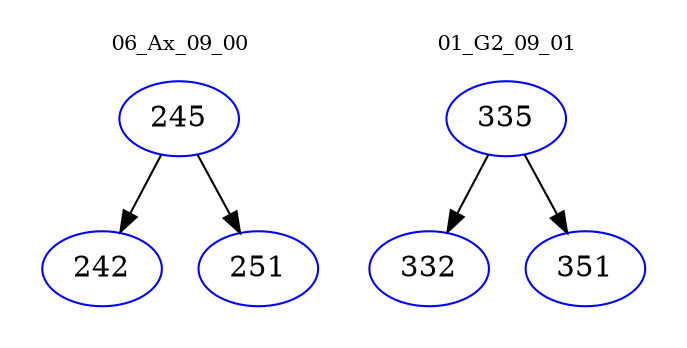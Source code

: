 digraph{
subgraph cluster_0 {
color = white
label = "06_Ax_09_00";
fontsize=10;
T0_245 [label="245", color="blue"]
T0_245 -> T0_242 [color="black"]
T0_242 [label="242", color="blue"]
T0_245 -> T0_251 [color="black"]
T0_251 [label="251", color="blue"]
}
subgraph cluster_1 {
color = white
label = "01_G2_09_01";
fontsize=10;
T1_335 [label="335", color="blue"]
T1_335 -> T1_332 [color="black"]
T1_332 [label="332", color="blue"]
T1_335 -> T1_351 [color="black"]
T1_351 [label="351", color="blue"]
}
}
